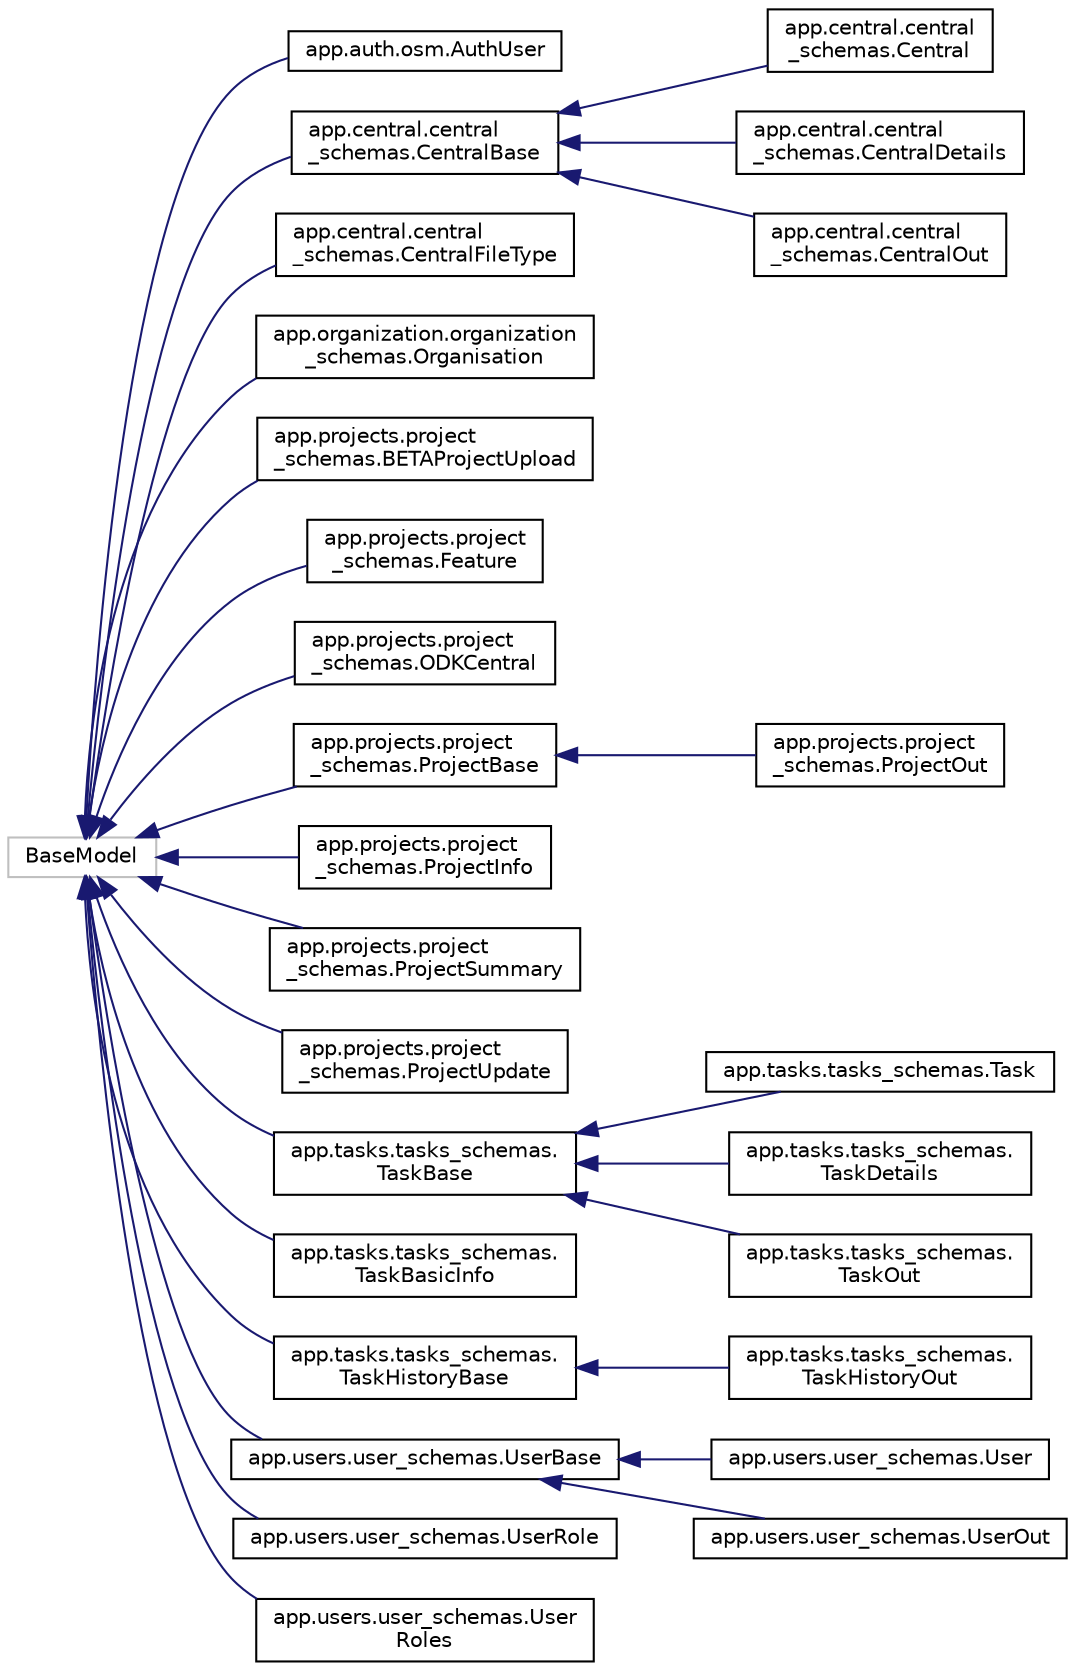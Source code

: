 digraph "Graphical Class Hierarchy"
{
 // LATEX_PDF_SIZE
  edge [fontname="Helvetica",fontsize="10",labelfontname="Helvetica",labelfontsize="10"];
  node [fontname="Helvetica",fontsize="10",shape=record];
  rankdir="LR";
  Node0 [label="BaseModel",height=0.2,width=0.4,color="grey75", fillcolor="white", style="filled",tooltip=" "];
  Node0 -> Node1 [dir="back",color="midnightblue",fontsize="10",style="solid",fontname="Helvetica"];
  Node1 [label="app.auth.osm.AuthUser",height=0.2,width=0.4,color="black", fillcolor="white", style="filled",URL="$classapp_1_1auth_1_1osm_1_1AuthUser.html",tooltip=" "];
  Node0 -> Node2 [dir="back",color="midnightblue",fontsize="10",style="solid",fontname="Helvetica"];
  Node2 [label="app.central.central\l_schemas.CentralBase",height=0.2,width=0.4,color="black", fillcolor="white", style="filled",URL="$classapp_1_1central_1_1central__schemas_1_1CentralBase.html",tooltip=" "];
  Node2 -> Node3 [dir="back",color="midnightblue",fontsize="10",style="solid",fontname="Helvetica"];
  Node3 [label="app.central.central\l_schemas.Central",height=0.2,width=0.4,color="black", fillcolor="white", style="filled",URL="$classapp_1_1central_1_1central__schemas_1_1Central.html",tooltip=" "];
  Node2 -> Node4 [dir="back",color="midnightblue",fontsize="10",style="solid",fontname="Helvetica"];
  Node4 [label="app.central.central\l_schemas.CentralDetails",height=0.2,width=0.4,color="black", fillcolor="white", style="filled",URL="$classapp_1_1central_1_1central__schemas_1_1CentralDetails.html",tooltip=" "];
  Node2 -> Node5 [dir="back",color="midnightblue",fontsize="10",style="solid",fontname="Helvetica"];
  Node5 [label="app.central.central\l_schemas.CentralOut",height=0.2,width=0.4,color="black", fillcolor="white", style="filled",URL="$classapp_1_1central_1_1central__schemas_1_1CentralOut.html",tooltip=" "];
  Node0 -> Node6 [dir="back",color="midnightblue",fontsize="10",style="solid",fontname="Helvetica"];
  Node6 [label="app.central.central\l_schemas.CentralFileType",height=0.2,width=0.4,color="black", fillcolor="white", style="filled",URL="$classapp_1_1central_1_1central__schemas_1_1CentralFileType.html",tooltip=" "];
  Node0 -> Node7 [dir="back",color="midnightblue",fontsize="10",style="solid",fontname="Helvetica"];
  Node7 [label="app.organization.organization\l_schemas.Organisation",height=0.2,width=0.4,color="black", fillcolor="white", style="filled",URL="$classapp_1_1organization_1_1organization__schemas_1_1Organisation.html",tooltip=" "];
  Node0 -> Node8 [dir="back",color="midnightblue",fontsize="10",style="solid",fontname="Helvetica"];
  Node8 [label="app.projects.project\l_schemas.BETAProjectUpload",height=0.2,width=0.4,color="black", fillcolor="white", style="filled",URL="$classapp_1_1projects_1_1project__schemas_1_1BETAProjectUpload.html",tooltip=" "];
  Node0 -> Node9 [dir="back",color="midnightblue",fontsize="10",style="solid",fontname="Helvetica"];
  Node9 [label="app.projects.project\l_schemas.Feature",height=0.2,width=0.4,color="black", fillcolor="white", style="filled",URL="$classapp_1_1projects_1_1project__schemas_1_1Feature.html",tooltip=" "];
  Node0 -> Node10 [dir="back",color="midnightblue",fontsize="10",style="solid",fontname="Helvetica"];
  Node10 [label="app.projects.project\l_schemas.ODKCentral",height=0.2,width=0.4,color="black", fillcolor="white", style="filled",URL="$classapp_1_1projects_1_1project__schemas_1_1ODKCentral.html",tooltip=" "];
  Node0 -> Node11 [dir="back",color="midnightblue",fontsize="10",style="solid",fontname="Helvetica"];
  Node11 [label="app.projects.project\l_schemas.ProjectBase",height=0.2,width=0.4,color="black", fillcolor="white", style="filled",URL="$classapp_1_1projects_1_1project__schemas_1_1ProjectBase.html",tooltip=" "];
  Node11 -> Node12 [dir="back",color="midnightblue",fontsize="10",style="solid",fontname="Helvetica"];
  Node12 [label="app.projects.project\l_schemas.ProjectOut",height=0.2,width=0.4,color="black", fillcolor="white", style="filled",URL="$classapp_1_1projects_1_1project__schemas_1_1ProjectOut.html",tooltip=" "];
  Node0 -> Node13 [dir="back",color="midnightblue",fontsize="10",style="solid",fontname="Helvetica"];
  Node13 [label="app.projects.project\l_schemas.ProjectInfo",height=0.2,width=0.4,color="black", fillcolor="white", style="filled",URL="$classapp_1_1projects_1_1project__schemas_1_1ProjectInfo.html",tooltip=" "];
  Node0 -> Node14 [dir="back",color="midnightblue",fontsize="10",style="solid",fontname="Helvetica"];
  Node14 [label="app.projects.project\l_schemas.ProjectSummary",height=0.2,width=0.4,color="black", fillcolor="white", style="filled",URL="$classapp_1_1projects_1_1project__schemas_1_1ProjectSummary.html",tooltip=" "];
  Node0 -> Node15 [dir="back",color="midnightblue",fontsize="10",style="solid",fontname="Helvetica"];
  Node15 [label="app.projects.project\l_schemas.ProjectUpdate",height=0.2,width=0.4,color="black", fillcolor="white", style="filled",URL="$classapp_1_1projects_1_1project__schemas_1_1ProjectUpdate.html",tooltip=" "];
  Node0 -> Node16 [dir="back",color="midnightblue",fontsize="10",style="solid",fontname="Helvetica"];
  Node16 [label="app.tasks.tasks_schemas.\lTaskBase",height=0.2,width=0.4,color="black", fillcolor="white", style="filled",URL="$classapp_1_1tasks_1_1tasks__schemas_1_1TaskBase.html",tooltip=" "];
  Node16 -> Node17 [dir="back",color="midnightblue",fontsize="10",style="solid",fontname="Helvetica"];
  Node17 [label="app.tasks.tasks_schemas.Task",height=0.2,width=0.4,color="black", fillcolor="white", style="filled",URL="$classapp_1_1tasks_1_1tasks__schemas_1_1Task.html",tooltip=" "];
  Node16 -> Node18 [dir="back",color="midnightblue",fontsize="10",style="solid",fontname="Helvetica"];
  Node18 [label="app.tasks.tasks_schemas.\lTaskDetails",height=0.2,width=0.4,color="black", fillcolor="white", style="filled",URL="$classapp_1_1tasks_1_1tasks__schemas_1_1TaskDetails.html",tooltip=" "];
  Node16 -> Node19 [dir="back",color="midnightblue",fontsize="10",style="solid",fontname="Helvetica"];
  Node19 [label="app.tasks.tasks_schemas.\lTaskOut",height=0.2,width=0.4,color="black", fillcolor="white", style="filled",URL="$classapp_1_1tasks_1_1tasks__schemas_1_1TaskOut.html",tooltip=" "];
  Node0 -> Node20 [dir="back",color="midnightblue",fontsize="10",style="solid",fontname="Helvetica"];
  Node20 [label="app.tasks.tasks_schemas.\lTaskBasicInfo",height=0.2,width=0.4,color="black", fillcolor="white", style="filled",URL="$classapp_1_1tasks_1_1tasks__schemas_1_1TaskBasicInfo.html",tooltip=" "];
  Node0 -> Node21 [dir="back",color="midnightblue",fontsize="10",style="solid",fontname="Helvetica"];
  Node21 [label="app.tasks.tasks_schemas.\lTaskHistoryBase",height=0.2,width=0.4,color="black", fillcolor="white", style="filled",URL="$classapp_1_1tasks_1_1tasks__schemas_1_1TaskHistoryBase.html",tooltip=" "];
  Node21 -> Node22 [dir="back",color="midnightblue",fontsize="10",style="solid",fontname="Helvetica"];
  Node22 [label="app.tasks.tasks_schemas.\lTaskHistoryOut",height=0.2,width=0.4,color="black", fillcolor="white", style="filled",URL="$classapp_1_1tasks_1_1tasks__schemas_1_1TaskHistoryOut.html",tooltip=" "];
  Node0 -> Node23 [dir="back",color="midnightblue",fontsize="10",style="solid",fontname="Helvetica"];
  Node23 [label="app.users.user_schemas.UserBase",height=0.2,width=0.4,color="black", fillcolor="white", style="filled",URL="$classapp_1_1users_1_1user__schemas_1_1UserBase.html",tooltip=" "];
  Node23 -> Node24 [dir="back",color="midnightblue",fontsize="10",style="solid",fontname="Helvetica"];
  Node24 [label="app.users.user_schemas.User",height=0.2,width=0.4,color="black", fillcolor="white", style="filled",URL="$classapp_1_1users_1_1user__schemas_1_1User.html",tooltip=" "];
  Node23 -> Node25 [dir="back",color="midnightblue",fontsize="10",style="solid",fontname="Helvetica"];
  Node25 [label="app.users.user_schemas.UserOut",height=0.2,width=0.4,color="black", fillcolor="white", style="filled",URL="$classapp_1_1users_1_1user__schemas_1_1UserOut.html",tooltip=" "];
  Node0 -> Node26 [dir="back",color="midnightblue",fontsize="10",style="solid",fontname="Helvetica"];
  Node26 [label="app.users.user_schemas.UserRole",height=0.2,width=0.4,color="black", fillcolor="white", style="filled",URL="$classapp_1_1users_1_1user__schemas_1_1UserRole.html",tooltip=" "];
  Node0 -> Node27 [dir="back",color="midnightblue",fontsize="10",style="solid",fontname="Helvetica"];
  Node27 [label="app.users.user_schemas.User\lRoles",height=0.2,width=0.4,color="black", fillcolor="white", style="filled",URL="$classapp_1_1users_1_1user__schemas_1_1UserRoles.html",tooltip=" "];
}
